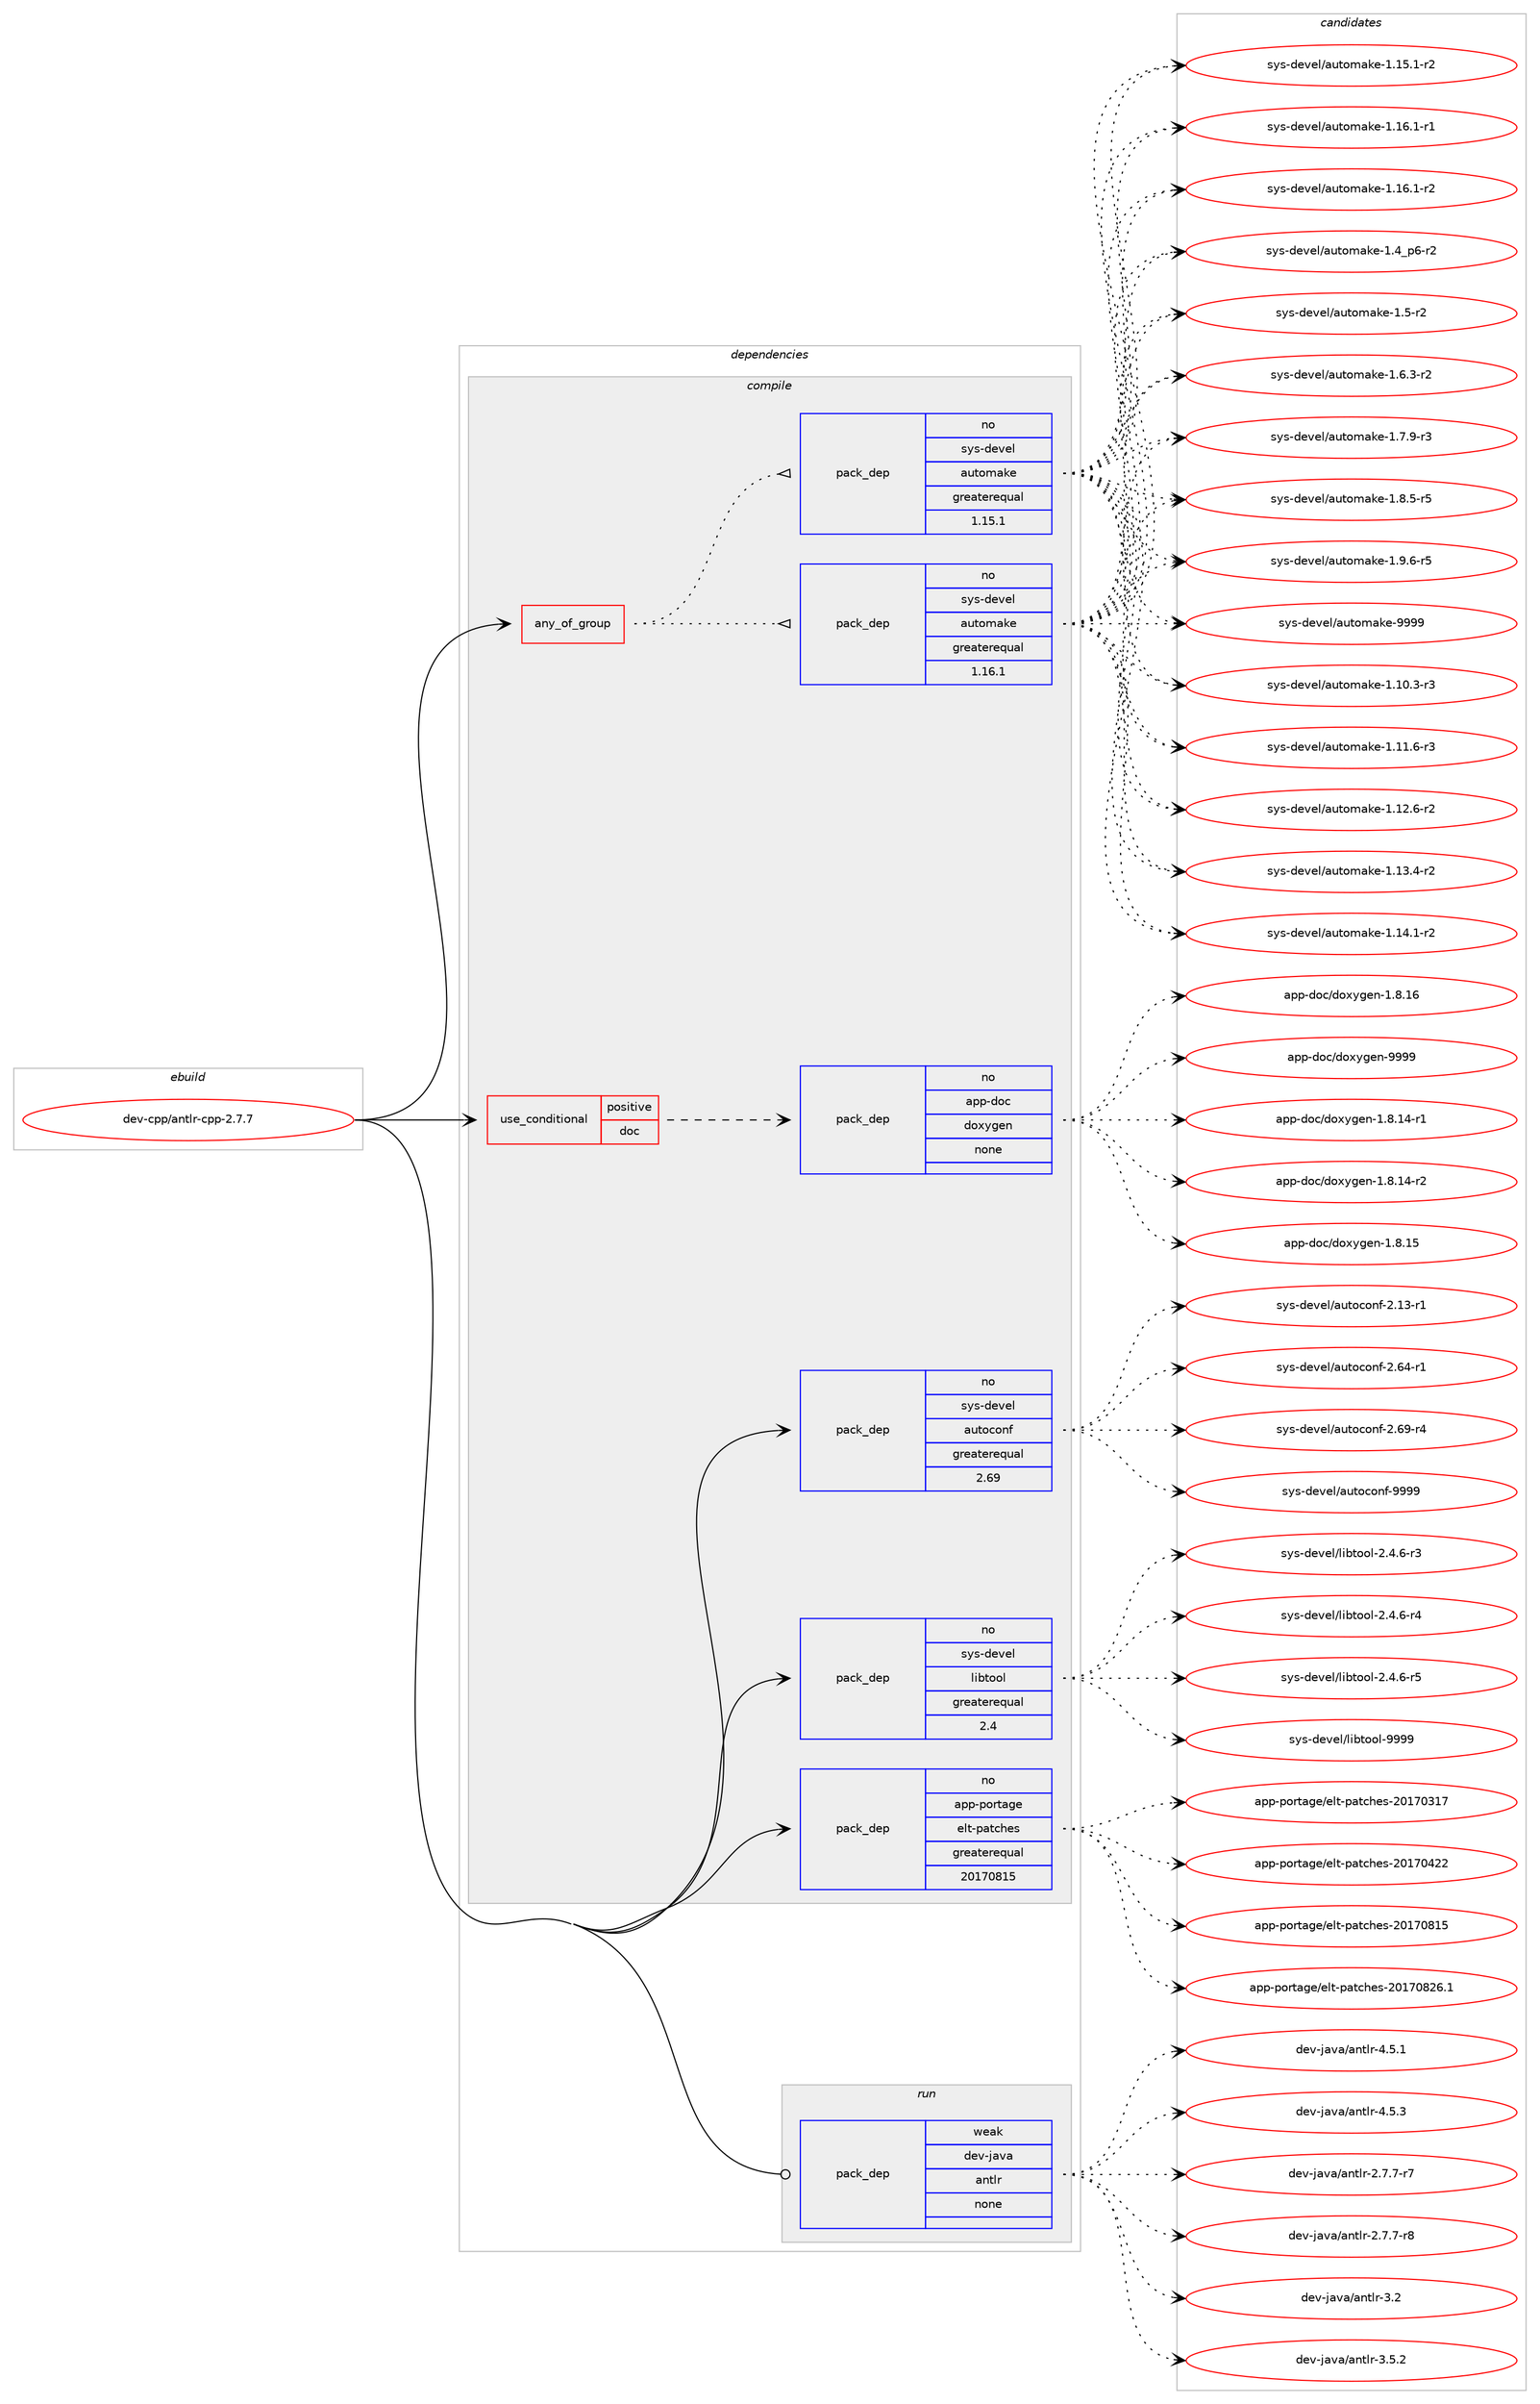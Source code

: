 digraph prolog {

# *************
# Graph options
# *************

newrank=true;
concentrate=true;
compound=true;
graph [rankdir=LR,fontname=Helvetica,fontsize=10,ranksep=1.5];#, ranksep=2.5, nodesep=0.2];
edge  [arrowhead=vee];
node  [fontname=Helvetica,fontsize=10];

# **********
# The ebuild
# **********

subgraph cluster_leftcol {
color=gray;
label=<<i>ebuild</i>>;
id [label="dev-cpp/antlr-cpp-2.7.7", color=red, width=4, href="../dev-cpp/antlr-cpp-2.7.7.svg"];
}

# ****************
# The dependencies
# ****************

subgraph cluster_midcol {
color=gray;
label=<<i>dependencies</i>>;
subgraph cluster_compile {
fillcolor="#eeeeee";
style=filled;
label=<<i>compile</i>>;
subgraph any9241 {
dependency516692 [label=<<TABLE BORDER="0" CELLBORDER="1" CELLSPACING="0" CELLPADDING="4"><TR><TD CELLPADDING="10">any_of_group</TD></TR></TABLE>>, shape=none, color=red];subgraph pack384768 {
dependency516693 [label=<<TABLE BORDER="0" CELLBORDER="1" CELLSPACING="0" CELLPADDING="4" WIDTH="220"><TR><TD ROWSPAN="6" CELLPADDING="30">pack_dep</TD></TR><TR><TD WIDTH="110">no</TD></TR><TR><TD>sys-devel</TD></TR><TR><TD>automake</TD></TR><TR><TD>greaterequal</TD></TR><TR><TD>1.16.1</TD></TR></TABLE>>, shape=none, color=blue];
}
dependency516692:e -> dependency516693:w [weight=20,style="dotted",arrowhead="oinv"];
subgraph pack384769 {
dependency516694 [label=<<TABLE BORDER="0" CELLBORDER="1" CELLSPACING="0" CELLPADDING="4" WIDTH="220"><TR><TD ROWSPAN="6" CELLPADDING="30">pack_dep</TD></TR><TR><TD WIDTH="110">no</TD></TR><TR><TD>sys-devel</TD></TR><TR><TD>automake</TD></TR><TR><TD>greaterequal</TD></TR><TR><TD>1.15.1</TD></TR></TABLE>>, shape=none, color=blue];
}
dependency516692:e -> dependency516694:w [weight=20,style="dotted",arrowhead="oinv"];
}
id:e -> dependency516692:w [weight=20,style="solid",arrowhead="vee"];
subgraph cond122355 {
dependency516695 [label=<<TABLE BORDER="0" CELLBORDER="1" CELLSPACING="0" CELLPADDING="4"><TR><TD ROWSPAN="3" CELLPADDING="10">use_conditional</TD></TR><TR><TD>positive</TD></TR><TR><TD>doc</TD></TR></TABLE>>, shape=none, color=red];
subgraph pack384770 {
dependency516696 [label=<<TABLE BORDER="0" CELLBORDER="1" CELLSPACING="0" CELLPADDING="4" WIDTH="220"><TR><TD ROWSPAN="6" CELLPADDING="30">pack_dep</TD></TR><TR><TD WIDTH="110">no</TD></TR><TR><TD>app-doc</TD></TR><TR><TD>doxygen</TD></TR><TR><TD>none</TD></TR><TR><TD></TD></TR></TABLE>>, shape=none, color=blue];
}
dependency516695:e -> dependency516696:w [weight=20,style="dashed",arrowhead="vee"];
}
id:e -> dependency516695:w [weight=20,style="solid",arrowhead="vee"];
subgraph pack384771 {
dependency516697 [label=<<TABLE BORDER="0" CELLBORDER="1" CELLSPACING="0" CELLPADDING="4" WIDTH="220"><TR><TD ROWSPAN="6" CELLPADDING="30">pack_dep</TD></TR><TR><TD WIDTH="110">no</TD></TR><TR><TD>app-portage</TD></TR><TR><TD>elt-patches</TD></TR><TR><TD>greaterequal</TD></TR><TR><TD>20170815</TD></TR></TABLE>>, shape=none, color=blue];
}
id:e -> dependency516697:w [weight=20,style="solid",arrowhead="vee"];
subgraph pack384772 {
dependency516698 [label=<<TABLE BORDER="0" CELLBORDER="1" CELLSPACING="0" CELLPADDING="4" WIDTH="220"><TR><TD ROWSPAN="6" CELLPADDING="30">pack_dep</TD></TR><TR><TD WIDTH="110">no</TD></TR><TR><TD>sys-devel</TD></TR><TR><TD>autoconf</TD></TR><TR><TD>greaterequal</TD></TR><TR><TD>2.69</TD></TR></TABLE>>, shape=none, color=blue];
}
id:e -> dependency516698:w [weight=20,style="solid",arrowhead="vee"];
subgraph pack384773 {
dependency516699 [label=<<TABLE BORDER="0" CELLBORDER="1" CELLSPACING="0" CELLPADDING="4" WIDTH="220"><TR><TD ROWSPAN="6" CELLPADDING="30">pack_dep</TD></TR><TR><TD WIDTH="110">no</TD></TR><TR><TD>sys-devel</TD></TR><TR><TD>libtool</TD></TR><TR><TD>greaterequal</TD></TR><TR><TD>2.4</TD></TR></TABLE>>, shape=none, color=blue];
}
id:e -> dependency516699:w [weight=20,style="solid",arrowhead="vee"];
}
subgraph cluster_compileandrun {
fillcolor="#eeeeee";
style=filled;
label=<<i>compile and run</i>>;
}
subgraph cluster_run {
fillcolor="#eeeeee";
style=filled;
label=<<i>run</i>>;
subgraph pack384774 {
dependency516700 [label=<<TABLE BORDER="0" CELLBORDER="1" CELLSPACING="0" CELLPADDING="4" WIDTH="220"><TR><TD ROWSPAN="6" CELLPADDING="30">pack_dep</TD></TR><TR><TD WIDTH="110">weak</TD></TR><TR><TD>dev-java</TD></TR><TR><TD>antlr</TD></TR><TR><TD>none</TD></TR><TR><TD></TD></TR></TABLE>>, shape=none, color=blue];
}
id:e -> dependency516700:w [weight=20,style="solid",arrowhead="odot"];
}
}

# **************
# The candidates
# **************

subgraph cluster_choices {
rank=same;
color=gray;
label=<<i>candidates</i>>;

subgraph choice384768 {
color=black;
nodesep=1;
choice11512111545100101118101108479711711611110997107101454946494846514511451 [label="sys-devel/automake-1.10.3-r3", color=red, width=4,href="../sys-devel/automake-1.10.3-r3.svg"];
choice11512111545100101118101108479711711611110997107101454946494946544511451 [label="sys-devel/automake-1.11.6-r3", color=red, width=4,href="../sys-devel/automake-1.11.6-r3.svg"];
choice11512111545100101118101108479711711611110997107101454946495046544511450 [label="sys-devel/automake-1.12.6-r2", color=red, width=4,href="../sys-devel/automake-1.12.6-r2.svg"];
choice11512111545100101118101108479711711611110997107101454946495146524511450 [label="sys-devel/automake-1.13.4-r2", color=red, width=4,href="../sys-devel/automake-1.13.4-r2.svg"];
choice11512111545100101118101108479711711611110997107101454946495246494511450 [label="sys-devel/automake-1.14.1-r2", color=red, width=4,href="../sys-devel/automake-1.14.1-r2.svg"];
choice11512111545100101118101108479711711611110997107101454946495346494511450 [label="sys-devel/automake-1.15.1-r2", color=red, width=4,href="../sys-devel/automake-1.15.1-r2.svg"];
choice11512111545100101118101108479711711611110997107101454946495446494511449 [label="sys-devel/automake-1.16.1-r1", color=red, width=4,href="../sys-devel/automake-1.16.1-r1.svg"];
choice11512111545100101118101108479711711611110997107101454946495446494511450 [label="sys-devel/automake-1.16.1-r2", color=red, width=4,href="../sys-devel/automake-1.16.1-r2.svg"];
choice115121115451001011181011084797117116111109971071014549465295112544511450 [label="sys-devel/automake-1.4_p6-r2", color=red, width=4,href="../sys-devel/automake-1.4_p6-r2.svg"];
choice11512111545100101118101108479711711611110997107101454946534511450 [label="sys-devel/automake-1.5-r2", color=red, width=4,href="../sys-devel/automake-1.5-r2.svg"];
choice115121115451001011181011084797117116111109971071014549465446514511450 [label="sys-devel/automake-1.6.3-r2", color=red, width=4,href="../sys-devel/automake-1.6.3-r2.svg"];
choice115121115451001011181011084797117116111109971071014549465546574511451 [label="sys-devel/automake-1.7.9-r3", color=red, width=4,href="../sys-devel/automake-1.7.9-r3.svg"];
choice115121115451001011181011084797117116111109971071014549465646534511453 [label="sys-devel/automake-1.8.5-r5", color=red, width=4,href="../sys-devel/automake-1.8.5-r5.svg"];
choice115121115451001011181011084797117116111109971071014549465746544511453 [label="sys-devel/automake-1.9.6-r5", color=red, width=4,href="../sys-devel/automake-1.9.6-r5.svg"];
choice115121115451001011181011084797117116111109971071014557575757 [label="sys-devel/automake-9999", color=red, width=4,href="../sys-devel/automake-9999.svg"];
dependency516693:e -> choice11512111545100101118101108479711711611110997107101454946494846514511451:w [style=dotted,weight="100"];
dependency516693:e -> choice11512111545100101118101108479711711611110997107101454946494946544511451:w [style=dotted,weight="100"];
dependency516693:e -> choice11512111545100101118101108479711711611110997107101454946495046544511450:w [style=dotted,weight="100"];
dependency516693:e -> choice11512111545100101118101108479711711611110997107101454946495146524511450:w [style=dotted,weight="100"];
dependency516693:e -> choice11512111545100101118101108479711711611110997107101454946495246494511450:w [style=dotted,weight="100"];
dependency516693:e -> choice11512111545100101118101108479711711611110997107101454946495346494511450:w [style=dotted,weight="100"];
dependency516693:e -> choice11512111545100101118101108479711711611110997107101454946495446494511449:w [style=dotted,weight="100"];
dependency516693:e -> choice11512111545100101118101108479711711611110997107101454946495446494511450:w [style=dotted,weight="100"];
dependency516693:e -> choice115121115451001011181011084797117116111109971071014549465295112544511450:w [style=dotted,weight="100"];
dependency516693:e -> choice11512111545100101118101108479711711611110997107101454946534511450:w [style=dotted,weight="100"];
dependency516693:e -> choice115121115451001011181011084797117116111109971071014549465446514511450:w [style=dotted,weight="100"];
dependency516693:e -> choice115121115451001011181011084797117116111109971071014549465546574511451:w [style=dotted,weight="100"];
dependency516693:e -> choice115121115451001011181011084797117116111109971071014549465646534511453:w [style=dotted,weight="100"];
dependency516693:e -> choice115121115451001011181011084797117116111109971071014549465746544511453:w [style=dotted,weight="100"];
dependency516693:e -> choice115121115451001011181011084797117116111109971071014557575757:w [style=dotted,weight="100"];
}
subgraph choice384769 {
color=black;
nodesep=1;
choice11512111545100101118101108479711711611110997107101454946494846514511451 [label="sys-devel/automake-1.10.3-r3", color=red, width=4,href="../sys-devel/automake-1.10.3-r3.svg"];
choice11512111545100101118101108479711711611110997107101454946494946544511451 [label="sys-devel/automake-1.11.6-r3", color=red, width=4,href="../sys-devel/automake-1.11.6-r3.svg"];
choice11512111545100101118101108479711711611110997107101454946495046544511450 [label="sys-devel/automake-1.12.6-r2", color=red, width=4,href="../sys-devel/automake-1.12.6-r2.svg"];
choice11512111545100101118101108479711711611110997107101454946495146524511450 [label="sys-devel/automake-1.13.4-r2", color=red, width=4,href="../sys-devel/automake-1.13.4-r2.svg"];
choice11512111545100101118101108479711711611110997107101454946495246494511450 [label="sys-devel/automake-1.14.1-r2", color=red, width=4,href="../sys-devel/automake-1.14.1-r2.svg"];
choice11512111545100101118101108479711711611110997107101454946495346494511450 [label="sys-devel/automake-1.15.1-r2", color=red, width=4,href="../sys-devel/automake-1.15.1-r2.svg"];
choice11512111545100101118101108479711711611110997107101454946495446494511449 [label="sys-devel/automake-1.16.1-r1", color=red, width=4,href="../sys-devel/automake-1.16.1-r1.svg"];
choice11512111545100101118101108479711711611110997107101454946495446494511450 [label="sys-devel/automake-1.16.1-r2", color=red, width=4,href="../sys-devel/automake-1.16.1-r2.svg"];
choice115121115451001011181011084797117116111109971071014549465295112544511450 [label="sys-devel/automake-1.4_p6-r2", color=red, width=4,href="../sys-devel/automake-1.4_p6-r2.svg"];
choice11512111545100101118101108479711711611110997107101454946534511450 [label="sys-devel/automake-1.5-r2", color=red, width=4,href="../sys-devel/automake-1.5-r2.svg"];
choice115121115451001011181011084797117116111109971071014549465446514511450 [label="sys-devel/automake-1.6.3-r2", color=red, width=4,href="../sys-devel/automake-1.6.3-r2.svg"];
choice115121115451001011181011084797117116111109971071014549465546574511451 [label="sys-devel/automake-1.7.9-r3", color=red, width=4,href="../sys-devel/automake-1.7.9-r3.svg"];
choice115121115451001011181011084797117116111109971071014549465646534511453 [label="sys-devel/automake-1.8.5-r5", color=red, width=4,href="../sys-devel/automake-1.8.5-r5.svg"];
choice115121115451001011181011084797117116111109971071014549465746544511453 [label="sys-devel/automake-1.9.6-r5", color=red, width=4,href="../sys-devel/automake-1.9.6-r5.svg"];
choice115121115451001011181011084797117116111109971071014557575757 [label="sys-devel/automake-9999", color=red, width=4,href="../sys-devel/automake-9999.svg"];
dependency516694:e -> choice11512111545100101118101108479711711611110997107101454946494846514511451:w [style=dotted,weight="100"];
dependency516694:e -> choice11512111545100101118101108479711711611110997107101454946494946544511451:w [style=dotted,weight="100"];
dependency516694:e -> choice11512111545100101118101108479711711611110997107101454946495046544511450:w [style=dotted,weight="100"];
dependency516694:e -> choice11512111545100101118101108479711711611110997107101454946495146524511450:w [style=dotted,weight="100"];
dependency516694:e -> choice11512111545100101118101108479711711611110997107101454946495246494511450:w [style=dotted,weight="100"];
dependency516694:e -> choice11512111545100101118101108479711711611110997107101454946495346494511450:w [style=dotted,weight="100"];
dependency516694:e -> choice11512111545100101118101108479711711611110997107101454946495446494511449:w [style=dotted,weight="100"];
dependency516694:e -> choice11512111545100101118101108479711711611110997107101454946495446494511450:w [style=dotted,weight="100"];
dependency516694:e -> choice115121115451001011181011084797117116111109971071014549465295112544511450:w [style=dotted,weight="100"];
dependency516694:e -> choice11512111545100101118101108479711711611110997107101454946534511450:w [style=dotted,weight="100"];
dependency516694:e -> choice115121115451001011181011084797117116111109971071014549465446514511450:w [style=dotted,weight="100"];
dependency516694:e -> choice115121115451001011181011084797117116111109971071014549465546574511451:w [style=dotted,weight="100"];
dependency516694:e -> choice115121115451001011181011084797117116111109971071014549465646534511453:w [style=dotted,weight="100"];
dependency516694:e -> choice115121115451001011181011084797117116111109971071014549465746544511453:w [style=dotted,weight="100"];
dependency516694:e -> choice115121115451001011181011084797117116111109971071014557575757:w [style=dotted,weight="100"];
}
subgraph choice384770 {
color=black;
nodesep=1;
choice97112112451001119947100111120121103101110454946564649524511449 [label="app-doc/doxygen-1.8.14-r1", color=red, width=4,href="../app-doc/doxygen-1.8.14-r1.svg"];
choice97112112451001119947100111120121103101110454946564649524511450 [label="app-doc/doxygen-1.8.14-r2", color=red, width=4,href="../app-doc/doxygen-1.8.14-r2.svg"];
choice9711211245100111994710011112012110310111045494656464953 [label="app-doc/doxygen-1.8.15", color=red, width=4,href="../app-doc/doxygen-1.8.15.svg"];
choice9711211245100111994710011112012110310111045494656464954 [label="app-doc/doxygen-1.8.16", color=red, width=4,href="../app-doc/doxygen-1.8.16.svg"];
choice971121124510011199471001111201211031011104557575757 [label="app-doc/doxygen-9999", color=red, width=4,href="../app-doc/doxygen-9999.svg"];
dependency516696:e -> choice97112112451001119947100111120121103101110454946564649524511449:w [style=dotted,weight="100"];
dependency516696:e -> choice97112112451001119947100111120121103101110454946564649524511450:w [style=dotted,weight="100"];
dependency516696:e -> choice9711211245100111994710011112012110310111045494656464953:w [style=dotted,weight="100"];
dependency516696:e -> choice9711211245100111994710011112012110310111045494656464954:w [style=dotted,weight="100"];
dependency516696:e -> choice971121124510011199471001111201211031011104557575757:w [style=dotted,weight="100"];
}
subgraph choice384771 {
color=black;
nodesep=1;
choice97112112451121111141169710310147101108116451129711699104101115455048495548514955 [label="app-portage/elt-patches-20170317", color=red, width=4,href="../app-portage/elt-patches-20170317.svg"];
choice97112112451121111141169710310147101108116451129711699104101115455048495548525050 [label="app-portage/elt-patches-20170422", color=red, width=4,href="../app-portage/elt-patches-20170422.svg"];
choice97112112451121111141169710310147101108116451129711699104101115455048495548564953 [label="app-portage/elt-patches-20170815", color=red, width=4,href="../app-portage/elt-patches-20170815.svg"];
choice971121124511211111411697103101471011081164511297116991041011154550484955485650544649 [label="app-portage/elt-patches-20170826.1", color=red, width=4,href="../app-portage/elt-patches-20170826.1.svg"];
dependency516697:e -> choice97112112451121111141169710310147101108116451129711699104101115455048495548514955:w [style=dotted,weight="100"];
dependency516697:e -> choice97112112451121111141169710310147101108116451129711699104101115455048495548525050:w [style=dotted,weight="100"];
dependency516697:e -> choice97112112451121111141169710310147101108116451129711699104101115455048495548564953:w [style=dotted,weight="100"];
dependency516697:e -> choice971121124511211111411697103101471011081164511297116991041011154550484955485650544649:w [style=dotted,weight="100"];
}
subgraph choice384772 {
color=black;
nodesep=1;
choice1151211154510010111810110847971171161119911111010245504649514511449 [label="sys-devel/autoconf-2.13-r1", color=red, width=4,href="../sys-devel/autoconf-2.13-r1.svg"];
choice1151211154510010111810110847971171161119911111010245504654524511449 [label="sys-devel/autoconf-2.64-r1", color=red, width=4,href="../sys-devel/autoconf-2.64-r1.svg"];
choice1151211154510010111810110847971171161119911111010245504654574511452 [label="sys-devel/autoconf-2.69-r4", color=red, width=4,href="../sys-devel/autoconf-2.69-r4.svg"];
choice115121115451001011181011084797117116111991111101024557575757 [label="sys-devel/autoconf-9999", color=red, width=4,href="../sys-devel/autoconf-9999.svg"];
dependency516698:e -> choice1151211154510010111810110847971171161119911111010245504649514511449:w [style=dotted,weight="100"];
dependency516698:e -> choice1151211154510010111810110847971171161119911111010245504654524511449:w [style=dotted,weight="100"];
dependency516698:e -> choice1151211154510010111810110847971171161119911111010245504654574511452:w [style=dotted,weight="100"];
dependency516698:e -> choice115121115451001011181011084797117116111991111101024557575757:w [style=dotted,weight="100"];
}
subgraph choice384773 {
color=black;
nodesep=1;
choice1151211154510010111810110847108105981161111111084550465246544511451 [label="sys-devel/libtool-2.4.6-r3", color=red, width=4,href="../sys-devel/libtool-2.4.6-r3.svg"];
choice1151211154510010111810110847108105981161111111084550465246544511452 [label="sys-devel/libtool-2.4.6-r4", color=red, width=4,href="../sys-devel/libtool-2.4.6-r4.svg"];
choice1151211154510010111810110847108105981161111111084550465246544511453 [label="sys-devel/libtool-2.4.6-r5", color=red, width=4,href="../sys-devel/libtool-2.4.6-r5.svg"];
choice1151211154510010111810110847108105981161111111084557575757 [label="sys-devel/libtool-9999", color=red, width=4,href="../sys-devel/libtool-9999.svg"];
dependency516699:e -> choice1151211154510010111810110847108105981161111111084550465246544511451:w [style=dotted,weight="100"];
dependency516699:e -> choice1151211154510010111810110847108105981161111111084550465246544511452:w [style=dotted,weight="100"];
dependency516699:e -> choice1151211154510010111810110847108105981161111111084550465246544511453:w [style=dotted,weight="100"];
dependency516699:e -> choice1151211154510010111810110847108105981161111111084557575757:w [style=dotted,weight="100"];
}
subgraph choice384774 {
color=black;
nodesep=1;
choice10010111845106971189747971101161081144550465546554511455 [label="dev-java/antlr-2.7.7-r7", color=red, width=4,href="../dev-java/antlr-2.7.7-r7.svg"];
choice10010111845106971189747971101161081144550465546554511456 [label="dev-java/antlr-2.7.7-r8", color=red, width=4,href="../dev-java/antlr-2.7.7-r8.svg"];
choice100101118451069711897479711011610811445514650 [label="dev-java/antlr-3.2", color=red, width=4,href="../dev-java/antlr-3.2.svg"];
choice1001011184510697118974797110116108114455146534650 [label="dev-java/antlr-3.5.2", color=red, width=4,href="../dev-java/antlr-3.5.2.svg"];
choice1001011184510697118974797110116108114455246534649 [label="dev-java/antlr-4.5.1", color=red, width=4,href="../dev-java/antlr-4.5.1.svg"];
choice1001011184510697118974797110116108114455246534651 [label="dev-java/antlr-4.5.3", color=red, width=4,href="../dev-java/antlr-4.5.3.svg"];
dependency516700:e -> choice10010111845106971189747971101161081144550465546554511455:w [style=dotted,weight="100"];
dependency516700:e -> choice10010111845106971189747971101161081144550465546554511456:w [style=dotted,weight="100"];
dependency516700:e -> choice100101118451069711897479711011610811445514650:w [style=dotted,weight="100"];
dependency516700:e -> choice1001011184510697118974797110116108114455146534650:w [style=dotted,weight="100"];
dependency516700:e -> choice1001011184510697118974797110116108114455246534649:w [style=dotted,weight="100"];
dependency516700:e -> choice1001011184510697118974797110116108114455246534651:w [style=dotted,weight="100"];
}
}

}
